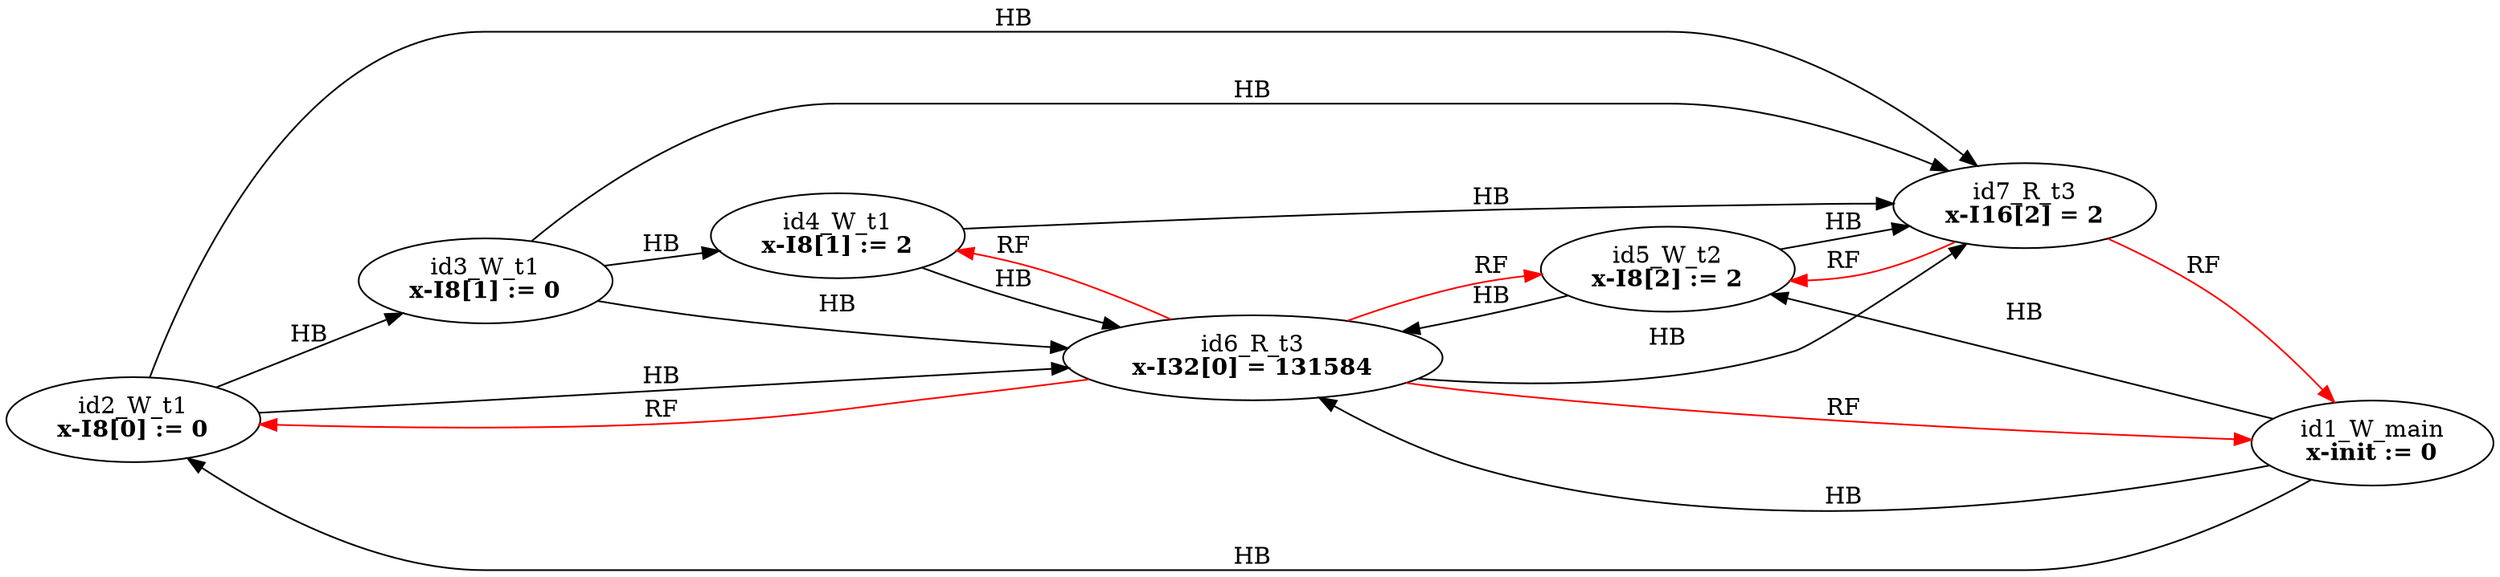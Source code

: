 digraph memory_model {
rankdir=LR;
splines=true; esep=0.5;
id2_W_t1 -> id3_W_t1 [label = "HB", color="black"];
id3_W_t1 -> id4_W_t1 [label = "HB", color="black"];
id6_R_t3 -> id7_R_t3 [label = "HB", color="black"];
id1_W_main -> id2_W_t1 [label = "HB", color="black"];
id1_W_main -> id5_W_t2 [label = "HB", color="black"];
id1_W_main -> id6_R_t3 [label = "HB", color="black"];
id2_W_t1 -> id6_R_t3 [label = "HB", color="black"];
id2_W_t1 -> id7_R_t3 [label = "HB", color="black"];
id3_W_t1 -> id6_R_t3 [label = "HB", color="black"];
id3_W_t1 -> id7_R_t3 [label = "HB", color="black"];
id4_W_t1 -> id6_R_t3 [label = "HB", color="black"];
id4_W_t1 -> id7_R_t3 [label = "HB", color="black"];
id5_W_t2 -> id6_R_t3 [label = "HB", color="black"];
id5_W_t2 -> id7_R_t3 [label = "HB", color="black"];
id6_R_t3 -> id1_W_main [label = "RF", color="red"];
id6_R_t3 -> id2_W_t1 [label = "RF", color="red"];
id6_R_t3 -> id4_W_t1 [label = "RF", color="red"];
id6_R_t3 -> id5_W_t2 [label = "RF", color="red"];
id7_R_t3 -> id1_W_main [label = "RF", color="red"];
id7_R_t3 -> id5_W_t2 [label = "RF", color="red"];
id1_W_main [label=<id1_W_main<br/><B>x-init := 0</B>>, pos="5.0,6!"]
id2_W_t1 [label=<id2_W_t1<br/><B>x-I8[0] := 0</B>>, pos="0,4!"]
id3_W_t1 [label=<id3_W_t1<br/><B>x-I8[1] := 0</B>>, pos="0,2!"]
id4_W_t1 [label=<id4_W_t1<br/><B>x-I8[1] := 2</B>>, pos="0,0!"]
id5_W_t2 [label=<id5_W_t2<br/><B>x-I8[2] := 2</B>>, pos="5,4!"]
id6_R_t3 [label=<id6_R_t3<br/><B>x-I32[0] = 131584</B>>, pos="10,4!"]
id7_R_t3 [label=<id7_R_t3<br/><B>x-I16[2] = 2</B>>, pos="10,2!"]
}